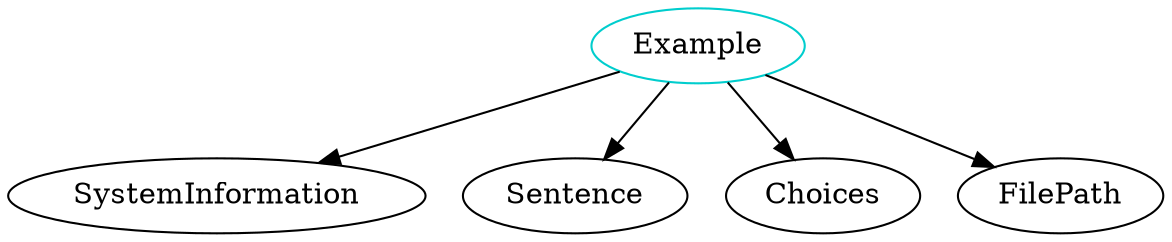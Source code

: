 digraph example{
Example	[shape=oval, color=cyan3, label="Example"];
Example -> SystemInformation;
Example -> Sentence;
Example -> Choices;
Example -> FilePath;
}
